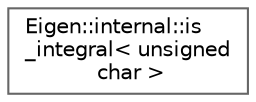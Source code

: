 digraph "Graphical Class Hierarchy"
{
 // LATEX_PDF_SIZE
  bgcolor="transparent";
  edge [fontname=Helvetica,fontsize=10,labelfontname=Helvetica,labelfontsize=10];
  node [fontname=Helvetica,fontsize=10,shape=box,height=0.2,width=0.4];
  rankdir="LR";
  Node0 [id="Node000000",label="Eigen::internal::is\l_integral\< unsigned\l char \>",height=0.2,width=0.4,color="grey40", fillcolor="white", style="filled",URL="$structEigen_1_1internal_1_1is__integral_3_01unsigned_01char_01_4.html",tooltip=" "];
}
